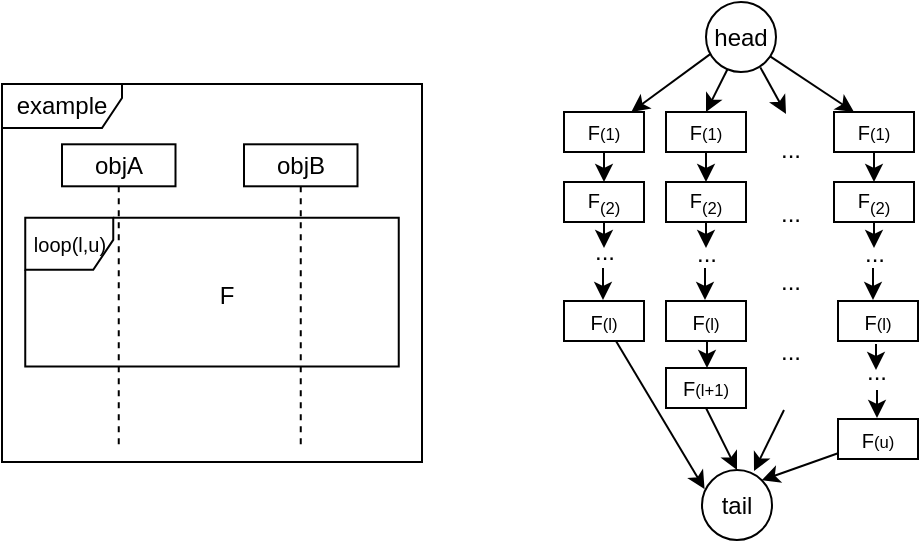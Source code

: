 <mxfile version="24.2.2" type="github">
  <diagram name="第 1 页" id="LlDZJBcikCnKS_ieD5xa">
    <mxGraphModel dx="755" dy="526" grid="0" gridSize="10" guides="1" tooltips="1" connect="1" arrows="1" fold="1" page="1" pageScale="1" pageWidth="1169" pageHeight="1654" math="0" shadow="0">
      <root>
        <mxCell id="0" />
        <mxCell id="1" parent="0" />
        <mxCell id="34X_elYX6h45MBW99sLK-50" style="rounded=0;orthogonalLoop=1;jettySize=auto;html=1;exitX=0.075;exitY=0.734;exitDx=0;exitDy=0;exitPerimeter=0;" edge="1" parent="1" source="34X_elYX6h45MBW99sLK-52" target="34X_elYX6h45MBW99sLK-55">
          <mxGeometry relative="1" as="geometry" />
        </mxCell>
        <mxCell id="34X_elYX6h45MBW99sLK-51" style="rounded=0;orthogonalLoop=1;jettySize=auto;html=1;exitX=0.776;exitY=0.934;exitDx=0;exitDy=0;exitPerimeter=0;" edge="1" parent="1" source="34X_elYX6h45MBW99sLK-52">
          <mxGeometry relative="1" as="geometry">
            <mxPoint x="480" y="179" as="targetPoint" />
          </mxGeometry>
        </mxCell>
        <mxCell id="34X_elYX6h45MBW99sLK-100" style="rounded=0;orthogonalLoop=1;jettySize=auto;html=1;exitX=0.305;exitY=0.964;exitDx=0;exitDy=0;entryX=0.5;entryY=0;entryDx=0;entryDy=0;exitPerimeter=0;" edge="1" parent="1" source="34X_elYX6h45MBW99sLK-52" target="34X_elYX6h45MBW99sLK-94">
          <mxGeometry relative="1" as="geometry" />
        </mxCell>
        <mxCell id="34X_elYX6h45MBW99sLK-116" style="rounded=0;orthogonalLoop=1;jettySize=auto;html=1;entryX=0.25;entryY=0;entryDx=0;entryDy=0;" edge="1" parent="1" source="34X_elYX6h45MBW99sLK-52" target="34X_elYX6h45MBW99sLK-106">
          <mxGeometry relative="1" as="geometry" />
        </mxCell>
        <mxCell id="34X_elYX6h45MBW99sLK-52" value="head" style="ellipse;whiteSpace=wrap;html=1;aspect=fixed;" vertex="1" parent="1">
          <mxGeometry x="440" y="123" width="35" height="35" as="geometry" />
        </mxCell>
        <mxCell id="34X_elYX6h45MBW99sLK-53" value="tail" style="ellipse;whiteSpace=wrap;html=1;aspect=fixed;" vertex="1" parent="1">
          <mxGeometry x="438" y="357" width="35" height="35" as="geometry" />
        </mxCell>
        <mxCell id="34X_elYX6h45MBW99sLK-85" style="edgeStyle=orthogonalEdgeStyle;rounded=0;orthogonalLoop=1;jettySize=auto;html=1;exitX=0.5;exitY=1;exitDx=0;exitDy=0;entryX=0.5;entryY=0;entryDx=0;entryDy=0;" edge="1" parent="1" source="34X_elYX6h45MBW99sLK-55" target="34X_elYX6h45MBW99sLK-84">
          <mxGeometry relative="1" as="geometry" />
        </mxCell>
        <mxCell id="34X_elYX6h45MBW99sLK-55" value="&lt;span style=&quot;font-size: 10px;&quot;&gt;F&lt;/span&gt;&lt;span style=&quot;font-size: 8.333px;&quot;&gt;(1)&lt;/span&gt;" style="rounded=0;whiteSpace=wrap;html=1;" vertex="1" parent="1">
          <mxGeometry x="369" y="178" width="40" height="20" as="geometry" />
        </mxCell>
        <mxCell id="34X_elYX6h45MBW99sLK-68" style="rounded=0;orthogonalLoop=1;jettySize=auto;html=1;entryX=0.5;entryY=0;entryDx=0;entryDy=0;exitX=0.5;exitY=1;exitDx=0;exitDy=0;" edge="1" parent="1" source="34X_elYX6h45MBW99sLK-102" target="34X_elYX6h45MBW99sLK-53">
          <mxGeometry relative="1" as="geometry">
            <mxPoint x="455" y="350" as="sourcePoint" />
          </mxGeometry>
        </mxCell>
        <mxCell id="34X_elYX6h45MBW99sLK-69" value="" style="group" vertex="1" connectable="0" parent="1">
          <mxGeometry x="88" y="164" width="210" height="189" as="geometry" />
        </mxCell>
        <mxCell id="34X_elYX6h45MBW99sLK-70" value="objA" style="shape=umlLifeline;perimeter=lifelinePerimeter;whiteSpace=wrap;html=1;container=1;dropTarget=0;collapsible=0;recursiveResize=0;outlineConnect=0;portConstraint=eastwest;newEdgeStyle={&quot;curved&quot;:0,&quot;rounded&quot;:0};size=21;" vertex="1" parent="34X_elYX6h45MBW99sLK-69">
          <mxGeometry x="30" y="30.15" width="56.75" height="150.12" as="geometry" />
        </mxCell>
        <mxCell id="34X_elYX6h45MBW99sLK-71" value="&lt;font style=&quot;font-size: 10px;&quot;&gt;loop(l,u)&lt;/font&gt;" style="shape=umlFrame;whiteSpace=wrap;html=1;pointerEvents=0;width=44;height=26;" vertex="1" parent="34X_elYX6h45MBW99sLK-69">
          <mxGeometry x="11.625" y="66.922" width="186.75" height="74.276" as="geometry" />
        </mxCell>
        <mxCell id="34X_elYX6h45MBW99sLK-72" value="example" style="shape=umlFrame;whiteSpace=wrap;html=1;pointerEvents=0;width=60;height=22;" vertex="1" parent="34X_elYX6h45MBW99sLK-69">
          <mxGeometry width="210.0" height="189" as="geometry" />
        </mxCell>
        <mxCell id="34X_elYX6h45MBW99sLK-73" value="F" style="text;html=1;align=center;verticalAlign=middle;resizable=0;points=[];autosize=1;strokeColor=none;fillColor=none;" vertex="1" parent="34X_elYX6h45MBW99sLK-69">
          <mxGeometry x="99.0" y="92.71" width="25" height="26" as="geometry" />
        </mxCell>
        <mxCell id="34X_elYX6h45MBW99sLK-76" value="objB" style="shape=umlLifeline;perimeter=lifelinePerimeter;whiteSpace=wrap;html=1;container=1;dropTarget=0;collapsible=0;recursiveResize=0;outlineConnect=0;portConstraint=eastwest;newEdgeStyle={&quot;curved&quot;:0,&quot;rounded&quot;:0};size=21;" vertex="1" parent="34X_elYX6h45MBW99sLK-69">
          <mxGeometry x="121" y="30.15" width="56.75" height="150.12" as="geometry" />
        </mxCell>
        <mxCell id="34X_elYX6h45MBW99sLK-84" value="F&lt;sub&gt;(2)&lt;/sub&gt;" style="rounded=0;whiteSpace=wrap;html=1;fontSize=10;" vertex="1" parent="1">
          <mxGeometry x="369" y="213" width="40" height="20" as="geometry" />
        </mxCell>
        <mxCell id="34X_elYX6h45MBW99sLK-88" style="edgeStyle=orthogonalEdgeStyle;rounded=0;orthogonalLoop=1;jettySize=auto;html=1;exitX=0.5;exitY=1;exitDx=0;exitDy=0;" edge="1" parent="1">
          <mxGeometry relative="1" as="geometry">
            <mxPoint x="388.5" y="272" as="targetPoint" />
            <mxPoint x="388.5" y="256" as="sourcePoint" />
          </mxGeometry>
        </mxCell>
        <mxCell id="34X_elYX6h45MBW99sLK-90" value="" style="rounded=0;orthogonalLoop=1;jettySize=auto;html=1;exitX=0.5;exitY=1;exitDx=0;exitDy=0;" edge="1" parent="1" source="34X_elYX6h45MBW99sLK-84">
          <mxGeometry relative="1" as="geometry">
            <mxPoint x="389" y="246" as="targetPoint" />
            <mxPoint x="389" y="233" as="sourcePoint" />
          </mxGeometry>
        </mxCell>
        <mxCell id="34X_elYX6h45MBW99sLK-121" style="rounded=0;orthogonalLoop=1;jettySize=auto;html=1;entryX=0.037;entryY=0.274;entryDx=0;entryDy=0;entryPerimeter=0;" edge="1" parent="1" source="34X_elYX6h45MBW99sLK-91" target="34X_elYX6h45MBW99sLK-53">
          <mxGeometry relative="1" as="geometry" />
        </mxCell>
        <mxCell id="34X_elYX6h45MBW99sLK-91" value="&lt;span style=&quot;font-size: 10px;&quot;&gt;F&lt;/span&gt;&lt;span style=&quot;font-size: 8.333px;&quot;&gt;(l)&lt;/span&gt;" style="rounded=0;whiteSpace=wrap;html=1;" vertex="1" parent="1">
          <mxGeometry x="369" y="272.5" width="40" height="20" as="geometry" />
        </mxCell>
        <mxCell id="34X_elYX6h45MBW99sLK-93" style="edgeStyle=orthogonalEdgeStyle;rounded=0;orthogonalLoop=1;jettySize=auto;html=1;exitX=0.5;exitY=1;exitDx=0;exitDy=0;entryX=0.5;entryY=0;entryDx=0;entryDy=0;" edge="1" parent="1" source="34X_elYX6h45MBW99sLK-94" target="34X_elYX6h45MBW99sLK-95">
          <mxGeometry relative="1" as="geometry" />
        </mxCell>
        <mxCell id="34X_elYX6h45MBW99sLK-94" value="&lt;span style=&quot;font-size: 10px;&quot;&gt;F&lt;/span&gt;&lt;span style=&quot;font-size: 8.333px;&quot;&gt;(1)&lt;/span&gt;" style="rounded=0;whiteSpace=wrap;html=1;" vertex="1" parent="1">
          <mxGeometry x="420" y="178" width="40" height="20" as="geometry" />
        </mxCell>
        <mxCell id="34X_elYX6h45MBW99sLK-95" value="F&lt;sub&gt;(2)&lt;/sub&gt;" style="rounded=0;whiteSpace=wrap;html=1;fontSize=10;" vertex="1" parent="1">
          <mxGeometry x="420" y="213" width="40" height="20" as="geometry" />
        </mxCell>
        <mxCell id="34X_elYX6h45MBW99sLK-96" style="edgeStyle=orthogonalEdgeStyle;rounded=0;orthogonalLoop=1;jettySize=auto;html=1;exitX=0.5;exitY=1;exitDx=0;exitDy=0;" edge="1" parent="1">
          <mxGeometry relative="1" as="geometry">
            <mxPoint x="439.5" y="272" as="targetPoint" />
            <mxPoint x="439.5" y="256" as="sourcePoint" />
          </mxGeometry>
        </mxCell>
        <mxCell id="34X_elYX6h45MBW99sLK-97" value="" style="rounded=0;orthogonalLoop=1;jettySize=auto;html=1;exitX=0.5;exitY=1;exitDx=0;exitDy=0;" edge="1" parent="1" source="34X_elYX6h45MBW99sLK-95">
          <mxGeometry relative="1" as="geometry">
            <mxPoint x="440" y="246" as="targetPoint" />
            <mxPoint x="440" y="233" as="sourcePoint" />
          </mxGeometry>
        </mxCell>
        <mxCell id="34X_elYX6h45MBW99sLK-99" value="&lt;span style=&quot;font-size: 10px;&quot;&gt;F&lt;/span&gt;&lt;span style=&quot;font-size: 8.333px;&quot;&gt;(l)&lt;/span&gt;" style="rounded=0;whiteSpace=wrap;html=1;" vertex="1" parent="1">
          <mxGeometry x="420" y="272.5" width="40" height="20" as="geometry" />
        </mxCell>
        <mxCell id="34X_elYX6h45MBW99sLK-101" style="edgeStyle=orthogonalEdgeStyle;rounded=0;orthogonalLoop=1;jettySize=auto;html=1;exitX=0.5;exitY=1;exitDx=0;exitDy=0;" edge="1" parent="1">
          <mxGeometry relative="1" as="geometry">
            <mxPoint x="440.5" y="306" as="targetPoint" />
            <mxPoint x="440.5" y="292.5" as="sourcePoint" />
          </mxGeometry>
        </mxCell>
        <mxCell id="34X_elYX6h45MBW99sLK-102" value="&lt;span style=&quot;font-size: 10px;&quot;&gt;F&lt;/span&gt;&lt;span style=&quot;font-size: 8.333px;&quot;&gt;(l+1)&lt;/span&gt;" style="rounded=0;whiteSpace=wrap;html=1;" vertex="1" parent="1">
          <mxGeometry x="420" y="306" width="40" height="20" as="geometry" />
        </mxCell>
        <mxCell id="34X_elYX6h45MBW99sLK-103" value="..." style="text;html=1;align=center;verticalAlign=middle;resizable=0;points=[];autosize=1;strokeColor=none;fillColor=none;" vertex="1" parent="1">
          <mxGeometry x="468" y="184" width="28" height="26" as="geometry" />
        </mxCell>
        <mxCell id="34X_elYX6h45MBW99sLK-105" style="edgeStyle=orthogonalEdgeStyle;rounded=0;orthogonalLoop=1;jettySize=auto;html=1;exitX=0.5;exitY=1;exitDx=0;exitDy=0;entryX=0.5;entryY=0;entryDx=0;entryDy=0;" edge="1" parent="1" source="34X_elYX6h45MBW99sLK-106" target="34X_elYX6h45MBW99sLK-107">
          <mxGeometry relative="1" as="geometry" />
        </mxCell>
        <mxCell id="34X_elYX6h45MBW99sLK-106" value="&lt;span style=&quot;font-size: 10px;&quot;&gt;F&lt;/span&gt;&lt;span style=&quot;font-size: 8.333px;&quot;&gt;(1)&lt;/span&gt;" style="rounded=0;whiteSpace=wrap;html=1;" vertex="1" parent="1">
          <mxGeometry x="504" y="178" width="40" height="20" as="geometry" />
        </mxCell>
        <mxCell id="34X_elYX6h45MBW99sLK-107" value="F&lt;sub&gt;(2)&lt;/sub&gt;" style="rounded=0;whiteSpace=wrap;html=1;fontSize=10;" vertex="1" parent="1">
          <mxGeometry x="504" y="213" width="40" height="20" as="geometry" />
        </mxCell>
        <mxCell id="34X_elYX6h45MBW99sLK-108" style="edgeStyle=orthogonalEdgeStyle;rounded=0;orthogonalLoop=1;jettySize=auto;html=1;exitX=0.5;exitY=1;exitDx=0;exitDy=0;" edge="1" parent="1">
          <mxGeometry relative="1" as="geometry">
            <mxPoint x="523.5" y="272" as="targetPoint" />
            <mxPoint x="523.5" y="256" as="sourcePoint" />
          </mxGeometry>
        </mxCell>
        <mxCell id="34X_elYX6h45MBW99sLK-109" value="" style="rounded=0;orthogonalLoop=1;jettySize=auto;html=1;exitX=0.5;exitY=1;exitDx=0;exitDy=0;" edge="1" parent="1" source="34X_elYX6h45MBW99sLK-107">
          <mxGeometry relative="1" as="geometry">
            <mxPoint x="524" y="246" as="targetPoint" />
            <mxPoint x="524" y="233" as="sourcePoint" />
          </mxGeometry>
        </mxCell>
        <mxCell id="34X_elYX6h45MBW99sLK-111" value="&lt;span style=&quot;font-size: 10px;&quot;&gt;F&lt;/span&gt;&lt;span style=&quot;font-size: 8.333px;&quot;&gt;(l)&lt;/span&gt;" style="rounded=0;whiteSpace=wrap;html=1;" vertex="1" parent="1">
          <mxGeometry x="506" y="272.5" width="40" height="20" as="geometry" />
        </mxCell>
        <mxCell id="34X_elYX6h45MBW99sLK-112" style="edgeStyle=orthogonalEdgeStyle;rounded=0;orthogonalLoop=1;jettySize=auto;html=1;exitX=0.5;exitY=1;exitDx=0;exitDy=0;" edge="1" parent="1">
          <mxGeometry relative="1" as="geometry">
            <mxPoint x="525.5" y="331" as="targetPoint" />
            <mxPoint x="525.5" y="317" as="sourcePoint" />
          </mxGeometry>
        </mxCell>
        <mxCell id="34X_elYX6h45MBW99sLK-113" value="&lt;span style=&quot;font-size: 10px;&quot;&gt;F&lt;/span&gt;&lt;span style=&quot;font-size: 8.333px;&quot;&gt;(u)&lt;/span&gt;" style="rounded=0;whiteSpace=wrap;html=1;" vertex="1" parent="1">
          <mxGeometry x="506" y="331.5" width="40" height="20" as="geometry" />
        </mxCell>
        <mxCell id="34X_elYX6h45MBW99sLK-114" value="..." style="text;html=1;align=center;verticalAlign=middle;resizable=0;points=[];autosize=1;strokeColor=none;fillColor=none;" vertex="1" parent="1">
          <mxGeometry x="511" y="295" width="28" height="26" as="geometry" />
        </mxCell>
        <mxCell id="34X_elYX6h45MBW99sLK-115" value="" style="rounded=0;orthogonalLoop=1;jettySize=auto;html=1;exitX=0.5;exitY=1;exitDx=0;exitDy=0;jumpSize=11;" edge="1" parent="1">
          <mxGeometry relative="1" as="geometry">
            <mxPoint x="525" y="307" as="targetPoint" />
            <mxPoint x="525" y="294" as="sourcePoint" />
          </mxGeometry>
        </mxCell>
        <mxCell id="34X_elYX6h45MBW99sLK-118" value="..." style="text;html=1;align=center;verticalAlign=middle;resizable=0;points=[];autosize=1;strokeColor=none;fillColor=none;" vertex="1" parent="1">
          <mxGeometry x="468" y="216" width="28" height="26" as="geometry" />
        </mxCell>
        <mxCell id="34X_elYX6h45MBW99sLK-119" value="..." style="text;html=1;align=center;verticalAlign=middle;resizable=0;points=[];autosize=1;strokeColor=none;fillColor=none;" vertex="1" parent="1">
          <mxGeometry x="468" y="250" width="28" height="26" as="geometry" />
        </mxCell>
        <mxCell id="34X_elYX6h45MBW99sLK-122" style="rounded=0;orthogonalLoop=1;jettySize=auto;html=1;entryX=1;entryY=0;entryDx=0;entryDy=0;" edge="1" parent="1" source="34X_elYX6h45MBW99sLK-113" target="34X_elYX6h45MBW99sLK-53">
          <mxGeometry relative="1" as="geometry" />
        </mxCell>
        <mxCell id="34X_elYX6h45MBW99sLK-123" value="..." style="text;html=1;align=center;verticalAlign=middle;resizable=0;points=[];autosize=1;strokeColor=none;fillColor=none;" vertex="1" parent="1">
          <mxGeometry x="375" y="235" width="28" height="26" as="geometry" />
        </mxCell>
        <mxCell id="34X_elYX6h45MBW99sLK-124" value="..." style="text;html=1;align=center;verticalAlign=middle;resizable=0;points=[];autosize=1;strokeColor=none;fillColor=none;" vertex="1" parent="1">
          <mxGeometry x="426" y="236" width="28" height="26" as="geometry" />
        </mxCell>
        <mxCell id="34X_elYX6h45MBW99sLK-125" value="..." style="text;html=1;align=center;verticalAlign=middle;resizable=0;points=[];autosize=1;strokeColor=none;fillColor=none;" vertex="1" parent="1">
          <mxGeometry x="510" y="236" width="28" height="26" as="geometry" />
        </mxCell>
        <mxCell id="34X_elYX6h45MBW99sLK-128" style="rounded=0;orthogonalLoop=1;jettySize=auto;html=1;" edge="1" parent="1">
          <mxGeometry relative="1" as="geometry">
            <mxPoint x="479" y="327" as="sourcePoint" />
            <mxPoint x="464" y="357.5" as="targetPoint" />
          </mxGeometry>
        </mxCell>
        <mxCell id="34X_elYX6h45MBW99sLK-129" value="..." style="text;html=1;align=center;verticalAlign=middle;resizable=0;points=[];autosize=1;strokeColor=none;fillColor=none;" vertex="1" parent="1">
          <mxGeometry x="468" y="285" width="28" height="26" as="geometry" />
        </mxCell>
      </root>
    </mxGraphModel>
  </diagram>
</mxfile>
